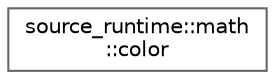 digraph "类继承关系图"
{
 // LATEX_PDF_SIZE
  bgcolor="transparent";
  edge [fontname=Helvetica,fontsize=10,labelfontname=Helvetica,labelfontsize=10];
  node [fontname=Helvetica,fontsize=10,shape=box,height=0.2,width=0.4];
  rankdir="LR";
  Node0 [id="Node000000",label="source_runtime::math\l::color",height=0.2,width=0.4,color="grey40", fillcolor="white", style="filled",URL="$classsource__runtime_1_1math_1_1color.html",tooltip=" "];
}
